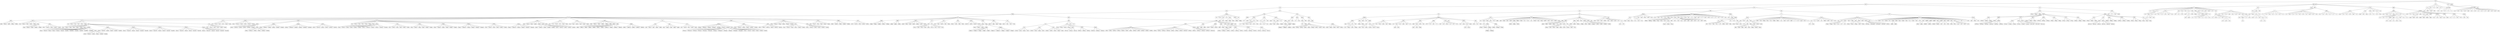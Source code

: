 graph {
	node [shape=box]
	root -- grey
	grey -- CH
	CH -- CTX
	CTX -- CTXpl
	CTXpl -- Isocortex
	Isocortex -- FRP
	FRP -- FRP1
	FRP -- "FRP2/3"
	FRP -- FRP5
	FRP -- FRP6a
	FRP -- FRP6b
	Isocortex -- MO
	MO -- MO1
	MO -- "MO2/3"
	MO -- MO5
	MO -- MO6a
	MO -- MO6b
	MO -- MOp
	MOp -- MOp1
	MOp -- "MOp2/3"
	MOp -- MOp5
	MOp -- MOp6a
	MOp -- MOp6b
	MO -- MOs
	MOs -- MOs1
	MOs -- "MOs2/3"
	MOs -- MOs5
	MOs -- MOs6a
	MOs -- MOs6b
	Isocortex -- SS
	SS -- SS1
	SS -- "SS2/3"
	SS -- SS4
	SS -- SS5
	SS -- SS6a
	SS -- SS6b
	SS -- SSp
	SSp -- SSp1
	SSp -- "SSp2/3"
	SSp -- SSp4
	SSp -- SSp5
	SSp -- SSp6a
	SSp -- SSp6b
	SSp -- "SSp-n"
	"SSp-n" -- "SSp-n1"
	"SSp-n" -- "SSp-n2/3"
	"SSp-n" -- "SSp-n4"
	"SSp-n" -- "SSp-n5"
	"SSp-n" -- "SSp-n6a"
	"SSp-n" -- "SSp-n6b"
	SSp -- "SSp-bfd"
	"SSp-bfd" -- "SSp-bfd1"
	"SSp-bfd" -- "SSp-bfd2/3"
	"SSp-bfd" -- "SSp-bfd4"
	"SSp-bfd" -- "SSp-bfd5"
	"SSp-bfd" -- "SSp-bfd6a"
	"SSp-bfd" -- "SSp-bfd6b"
	"SSp-bfd" -- VISrll
	VISrll -- VISrll1
	VISrll -- "VISrll2/3"
	VISrll -- VISrll4
	VISrll -- VISrll5
	VISrll -- VISrll6a
	VISrll -- VISrll6b
	SSp -- "SSp-ll"
	"SSp-ll" -- "SSp-ll1"
	"SSp-ll" -- "SSp-ll2/3"
	"SSp-ll" -- "SSp-ll4"
	"SSp-ll" -- "SSp-ll5"
	"SSp-ll" -- "SSp-ll6a"
	"SSp-ll" -- "SSp-ll6b"
	SSp -- "SSp-m"
	"SSp-m" -- "SSp-m1"
	"SSp-m" -- "SSp-m2/3"
	"SSp-m" -- "SSp-m4"
	"SSp-m" -- "SSp-m5"
	"SSp-m" -- "SSp-m6a"
	"SSp-m" -- "SSp-m6b"
	SSp -- "SSp-ul"
	"SSp-ul" -- "SSp-ul1"
	"SSp-ul" -- "SSp-ul2/3"
	"SSp-ul" -- "SSp-ul4"
	"SSp-ul" -- "SSp-ul5"
	"SSp-ul" -- "SSp-ul6a"
	"SSp-ul" -- "SSp-ul6b"
	SSp -- "SSp-tr"
	"SSp-tr" -- "SSp-tr1"
	"SSp-tr" -- "SSp-tr2/3"
	"SSp-tr" -- "SSp-tr4"
	"SSp-tr" -- "SSp-tr5"
	"SSp-tr" -- "SSp-tr6a"
	"SSp-tr" -- "SSp-tr6b"
	SSp -- "SSp-un"
	"SSp-un" -- "SSp-un1"
	"SSp-un" -- "SSp-un2/3"
	"SSp-un" -- "SSp-un4"
	"SSp-un" -- "SSp-un5"
	"SSp-un" -- "SSp-un6a"
	"SSp-un" -- "SSp-un6b"
	SS -- SSs
	SSs -- SSs1
	SSs -- "SSs2/3"
	SSs -- SSs4
	SSs -- SSs5
	SSs -- SSs6a
	SSs -- SSs6b
	Isocortex -- GU
	GU -- GU1
	GU -- "GU2/3"
	GU -- GU4
	GU -- GU5
	GU -- GU6a
	GU -- GU6b
	Isocortex -- VISC
	VISC -- VISC1
	VISC -- "VISC2/3"
	VISC -- VISC4
	VISC -- VISC5
	VISC -- VISC6a
	VISC -- VISC6b
	Isocortex -- AUD
	AUD -- AUDd
	AUDd -- AUDd1
	AUDd -- "AUDd2/3"
	AUDd -- AUDd4
	AUDd -- AUDd5
	AUDd -- AUDd6a
	AUDd -- AUDd6b
	AUDd -- VISlla
	VISlla -- VISlla1
	VISlla -- "VISlla2/3"
	VISlla -- VISlla4
	VISlla -- VISlla5
	VISlla -- VISlla6a
	VISlla -- VISlla6b
	AUD -- AUDp
	AUDp -- AUDp1
	AUDp -- "AUDp2/3"
	AUDp -- AUDp4
	AUDp -- AUDp5
	AUDp -- AUDp6a
	AUDp -- AUDp6b
	AUD -- AUDpo
	AUDpo -- AUDpo1
	AUDpo -- "AUDpo2/3"
	AUDpo -- AUDpo4
	AUDpo -- AUDpo5
	AUDpo -- AUDpo6a
	AUDpo -- AUDpo6b
	AUD -- AUDv
	AUDv -- AUDv1
	AUDv -- "AUDv2/3"
	AUDv -- AUDv4
	AUDv -- AUDv5
	AUDv -- AUDv6a
	AUDv -- AUDv6b
	Isocortex -- VIS
	VIS -- VIS1
	VIS -- "VIS2/3"
	VIS -- VIS4
	VIS -- VIS5
	VIS -- VIS6a
	VIS -- VIS6b
	VIS -- VISal
	VISal -- VISal1
	VISal -- "VISal2/3"
	VISal -- VISal4
	VISal -- VISal5
	VISal -- VISal6a
	VISal -- VISal6b
	VIS -- VISam
	VISam -- VISam1
	VISam -- "VISam2/3"
	VISam -- VISam4
	VISam -- VISam5
	VISam -- VISam6a
	VISam -- VISam6b
	VIS -- VISl
	VISl -- VISl1
	VISl -- "VISl2/3"
	VISl -- VISl4
	VISl -- VISl5
	VISl -- VISl6a
	VISl -- VISl6b
	VIS -- VISp
	VISp -- VISp1
	VISp -- "VISp2/3"
	VISp -- VISp4
	VISp -- VISp5
	VISp -- VISp6a
	VISp -- VISp6b
	VIS -- VISpl
	VISpl -- VISpl1
	VISpl -- "VISpl2/3"
	VISpl -- VISpl4
	VISpl -- VISpl5
	VISpl -- VISpl6a
	VISpl -- VISpl6b
	VIS -- VISpm
	VISpm -- VISpm1
	VISpm -- "VISpm2/3"
	VISpm -- VISpm4
	VISpm -- VISpm5
	VISpm -- VISpm6a
	VISpm -- VISpm6b
	VIS -- VISli
	VISli -- VISli1
	VISli -- "VISli2/3"
	VISli -- VISli4
	VISli -- VISli5
	VISli -- VISli6a
	VISli -- VISli6b
	VIS -- VISpor
	VISpor -- VISpor1
	VISpor -- "VISpor2/3"
	VISpor -- VISpor4
	VISpor -- VISpor5
	VISpor -- VISpor6a
	VISpor -- VISpor6b
	Isocortex -- ACA
	ACA -- ACA1
	ACA -- "ACA2/3"
	ACA -- ACA5
	ACA -- ACA6a
	ACA -- ACA6b
	ACA -- ACAd
	ACAd -- ACAd1
	ACAd -- "ACAd2/3"
	ACAd -- ACAd5
	ACAd -- ACAd6a
	ACAd -- ACAd6b
	ACA -- ACAv
	ACAv -- ACAv1
	ACAv -- "ACAv2/3"
	ACAv -- ACAv5
	ACAv -- ACAv6a
	ACAv -- ACAv6b
	Isocortex -- PL
	PL -- PL1
	PL -- PL2
	PL -- "PL2/3"
	PL -- PL5
	PL -- PL6a
	PL -- PL6b
	Isocortex -- ILA
	ILA -- ILA1
	ILA -- ILA2
	ILA -- "ILA2/3"
	ILA -- ILA5
	ILA -- ILA6a
	ILA -- ILA6b
	Isocortex -- ORB
	ORB -- ORB1
	ORB -- "ORB2/3"
	ORB -- ORB5
	ORB -- ORB6a
	ORB -- ORB6b
	ORB -- ORBl
	ORBl -- ORBl1
	ORBl -- "ORBl2/3"
	ORBl -- ORBl5
	ORBl -- ORBl6a
	ORBl -- ORBl6b
	ORB -- ORBm
	ORBm -- ORBm1
	ORBm -- ORBm2
	ORBm -- "ORBm2/3"
	ORBm -- ORBm5
	ORBm -- ORBm6a
	ORBm -- ORBm6b
	ORB -- ORBv
	ORB -- ORBvl
	ORBvl -- ORBvl1
	ORBvl -- "ORBvl2/3"
	ORBvl -- ORBvl5
	ORBvl -- ORBvl6a
	ORBvl -- ORBvl6b
	Isocortex -- AI
	AI -- AId
	AId -- AId1
	AId -- "AId2/3"
	AId -- AId5
	AId -- AId6a
	AId -- AId6b
	AI -- AIp
	AIp -- AIp1
	AIp -- "AIp2/3"
	AIp -- AIp5
	AIp -- AIp6a
	AIp -- AIp6b
	AI -- AIv
	AIv -- AIv1
	AIv -- "AIv2/3"
	AIv -- AIv5
	AIv -- AIv6a
	AIv -- AIv6b
	Isocortex -- RSP
	RSP -- RSPagl
	RSPagl -- RSPagl1
	RSPagl -- "RSPagl2/3"
	RSPagl -- RSPagl5
	RSPagl -- RSPagl6a
	RSPagl -- RSPagl6b
	RSPagl -- VISmma
	VISmma -- VISmma1
	VISmma -- "VISmma2/3"
	VISmma -- VISmma4
	VISmma -- VISmma5
	VISmma -- VISmma6a
	VISmma -- VISmma6b
	RSPagl -- VISmmp
	VISmmp -- VISmmp1
	VISmmp -- "VISmmp2/3"
	VISmmp -- VISmmp4
	VISmmp -- VISmmp5
	VISmmp -- VISmmp6a
	VISmmp -- VISmmp6b
	RSPagl -- VISm
	VISm -- VISm1
	VISm -- "VISm2/3"
	VISm -- VISm4
	VISm -- VISm5
	VISm -- VISm6a
	VISm -- VISm6b
	RSP -- RSPd
	RSPd -- RSPd1
	RSPd -- "RSPd2/3"
	RSPd -- RSPd4
	RSPd -- RSPd5
	RSPd -- RSPd6a
	RSPd -- RSPd6b
	RSP -- RSPv
	RSPv -- RSPv1
	RSPv -- RSPv2
	RSPv -- "RSPv2/3"
	RSPv -- RSPv5
	RSPv -- RSPv6a
	RSPv -- RSPv6b
	Isocortex -- PTLp
	PTLp -- PTLp1
	PTLp -- "PTLp2/3"
	PTLp -- PTLp4
	PTLp -- PTLp5
	PTLp -- PTLp6a
	PTLp -- PTLp6b
	PTLp -- VISa
	VISa -- VISa1
	VISa -- "VISa2/3"
	VISa -- VISa4
	VISa -- VISa5
	VISa -- VISa6a
	VISa -- VISa6b
	PTLp -- VISrl
	VISrl -- VISrl1
	VISrl -- "VISrl2/3"
	VISrl -- VISrl4
	VISrl -- VISrl5
	VISrl -- VISrl6a
	VISrl -- VISrl6b
	Isocortex -- TEa
	TEa -- TEa1
	TEa -- "TEa2/3"
	TEa -- TEa4
	TEa -- TEa5
	TEa -- TEa6a
	TEa -- TEa6b
	Isocortex -- PERI
	PERI -- PERI1
	PERI -- "PERI2/3"
	PERI -- PERI5
	PERI -- PERI6a
	PERI -- PERI6b
	Isocortex -- ECT
	ECT -- ECT1
	ECT -- "ECT2/3"
	ECT -- ECT5
	ECT -- ECT6a
	ECT -- ECT6b
	CTXpl -- OLF
	OLF -- MOB
	MOB -- MOBgl
	MOB -- MOBgr
	MOB -- MOBipl
	MOB -- MOBmi
	MOB -- MOBopl
	OLF -- AOB
	AOB -- AOBgl
	AOB -- AOBgr
	AOB -- AOBmi
	OLF -- AON
	AON -- AONd
	AON -- AONe
	AON -- AONl
	AON -- AONm
	AON -- AONpv
	AON -- AON1
	AON -- AON2
	OLF -- TT
	TT -- TTd
	TTd -- "TTd1-4"
	TTd -- TTd1
	TTd -- TTd2
	TTd -- TTd3
	TTd -- TTd4
	TT -- TTv
	TTv -- "TTv1-3"
	TTv -- TTv1
	TTv -- TTv2
	TTv -- TTv3
	OLF -- DP
	DP -- DP1
	DP -- DP2
	DP -- "DP2/3"
	DP -- DP5
	DP -- DP6a
	OLF -- PIR
	PIR -- "PIR1-3"
	PIR -- PIR1
	PIR -- PIR2
	PIR -- PIR3
	OLF -- NLOT
	NLOT -- "NLOT1-3"
	NLOT -- NLOT1
	NLOT -- NLOT2
	NLOT -- NLOT3
	OLF -- COA
	COA -- COAa
	COAa -- COAa1
	COAa -- COAa2
	COAa -- COAa3
	COA -- COAp
	COAp -- COApl
	COApl -- "COApl1-2"
	COApl -- "COApl1-3"
	COApl -- COApl1
	COApl -- COApl2
	COApl -- COApl3
	COAp -- COApm
	COApm -- "COApm1-2"
	COApm -- "COApm1-3"
	COApm -- COApm1
	COApm -- COApm2
	COApm -- COApm3
	OLF -- PAA
	PAA -- "PAA1-3"
	PAA -- PAA1
	PAA -- PAA2
	PAA -- PAA3
	OLF -- TR
	TR -- "TR1-3"
	TR -- TR1
	TR -- TR2
	TR -- TR3
	CTXpl -- HPF
	HPF -- HIP
	HIP -- CA
	CA -- CA1
	CA1 -- CA1slm
	CA1 -- CA1so
	CA1 -- CA1sp
	CA1 -- CA1sr
	CA -- CA2
	CA2 -- CA2slm
	CA2 -- CA2so
	CA2 -- CA2sp
	CA2 -- CA2sr
	CA -- CA3
	CA3 -- CA3slm
	CA3 -- CA3slu
	CA3 -- CA3so
	CA3 -- CA3sp
	CA3 -- CA3sr
	HIP -- DG
	DG -- "DG-mo"
	DG -- "DG-po"
	DG -- "DG-sg"
	DG -- "DG-sgz"
	DG -- DGcr
	DGcr -- "DGcr-mo"
	DGcr -- "DGcr-po"
	DGcr -- "DGcr-sg"
	DG -- DGlb
	DGlb -- "DGlb-mo"
	DGlb -- "DGlb-po"
	DGlb -- "DGlb-sg"
	DG -- DGmb
	DGmb -- "DGmb-mo"
	DGmb -- "DGmb-po"
	DGmb -- "DGmb-sg"
	HIP -- FC
	HIP -- IG
	HPF -- RHP
	RHP -- ENT
	ENT -- ENTl
	ENTl -- ENTl1
	ENTl -- ENTl2
	ENTl -- "ENTl2/3"
	ENTl -- ENTl2a
	ENTl -- ENTl2b
	ENTl -- ENTl3
	ENTl -- ENTl4
	ENTl -- "ENTl4/5"
	ENTl -- ENTl5
	ENTl -- "ENTl5/6"
	ENTl -- ENTl6a
	ENTl -- ENTl6b
	ENT -- ENTm
	ENTm -- ENTm1
	ENTm -- ENTm2
	ENTm -- ENTm2a
	ENTm -- ENTm2b
	ENTm -- ENTm3
	ENTm -- ENTm4
	ENTm -- ENTm5
	ENTm -- "ENTm5/6"
	ENTm -- ENTm6
	ENT -- ENTmv
	ENTmv -- ENTmv1
	ENTmv -- ENTmv2
	ENTmv -- ENTmv3
	ENTmv -- ENTmv4
	ENTmv -- "ENTmv5/6"
	RHP -- PAR
	PAR -- PAR1
	PAR -- PAR2
	PAR -- PAR3
	RHP -- POST
	POST -- POST1
	POST -- POST2
	POST -- POST3
	RHP -- PRE
	PRE -- PRE1
	PRE -- PRE2
	PRE -- PRE3
	RHP -- SUB
	SUB -- SUBd
	SUBd -- "SUBd-m"
	SUBd -- "SUBd-sp"
	SUBd -- "SUBd-sr"
	SUB -- SUBv
	SUBv -- "SUBv-m"
	SUBv -- "SUBv-sp"
	SUBv -- "SUBv-sr"
	RHP -- ProS
	ProS -- ProSd
	ProSd -- "ProSd-m"
	ProSd -- "ProSd-sp"
	ProSd -- "ProSd-sr"
	ProS -- ProSv
	ProSv -- "ProSv-m"
	ProSv -- "ProSv-sp"
	ProSv -- "Prosv-sr"
	RHP -- HATA
	RHP -- APr
	CTX -- CTXsp
	CTXsp -- "6b"
	CTXsp -- CLA
	CTXsp -- EP
	EP -- EPd
	EP -- EPv
	CTXsp -- LA
	CTXsp -- BLA
	BLA -- BLAa
	BLA -- BLAp
	BLA -- BLAv
	CTXsp -- BMA
	BMA -- BMAa
	BMA -- BMAp
	CTXsp -- PA
	CH -- CNU
	CNU -- STR
	STR -- STRd
	STRd -- CP
	STR -- STRv
	STRv -- ACB
	STRv -- FS
	STRv -- OT
	OT -- isl
	OT -- islm
	OT -- "OT1-3"
	OT -- OT1
	OT -- OT2
	OT -- OT3
	STRv -- LSS
	STR -- LSX
	LSX -- LS
	LS -- LSc
	LS -- LSr
	LS -- LSv
	LSX -- SF
	LSX -- SH
	STR -- sAMY
	sAMY -- AAA
	sAMY -- BA
	sAMY -- CEA
	CEA -- CEAc
	CEA -- CEAl
	CEA -- CEAm
	sAMY -- IA
	sAMY -- MEA
	MEA -- MEAad
	MEA -- MEAav
	MEA -- MEApd
	MEApd -- "MEApd-a"
	MEApd -- "MEApd-b"
	MEApd -- "MEApd-c"
	MEA -- MEApv
	CNU -- PAL
	PAL -- PALd
	PALd -- GPe
	PALd -- GPi
	PAL -- PALv
	PALv -- SI
	PALv -- MA
	PAL -- PALm
	PALm -- MSC
	MSC -- MS
	MSC -- NDB
	PALm -- TRS
	PAL -- PALc
	PALc -- BST
	BST -- BSTa
	BSTa -- BSTal
	BSTa -- BSTam
	BSTa -- BSTdm
	BSTa -- BSTfu
	BSTa -- BSTju
	BSTa -- BSTmg
	BSTa -- BSTov
	BSTa -- BSTrh
	BSTa -- BSTv
	BST -- BSTp
	BSTp -- BSTd
	BSTp -- BSTpr
	BSTp -- BSTif
	BSTp -- BSTtr
	BSTp -- BSTse
	PALc -- BAC
	grey -- BS
	BS -- IB
	IB -- TH
	TH -- DORsm
	DORsm -- VENT
	VENT -- VAL
	VENT -- VM
	VENT -- VP
	VP -- VPL
	VP -- VPLpc
	VP -- VPM
	VP -- VPMpc
	VENT -- PoT
	DORsm -- SPF
	SPF -- SPFm
	SPF -- SPFp
	DORsm -- SPA
	DORsm -- PP
	DORsm -- GENd
	GENd -- MG
	MG -- MGd
	MG -- MGv
	MG -- MGm
	GENd -- LGd
	LGd -- "LGd-sh"
	LGd -- "LGd-co"
	LGd -- "LGd-ip"
	TH -- DORpm
	DORpm -- LAT
	LAT -- LP
	LAT -- PO
	LAT -- POL
	LAT -- SGN
	LAT -- Eth
	LAT -- REth
	DORpm -- ATN
	ATN -- AV
	ATN -- AM
	AM -- AMd
	AM -- AMv
	ATN -- AD
	ATN -- IAM
	ATN -- IAD
	ATN -- LD
	DORpm -- MED
	MED -- IMD
	MED -- MD
	MD -- MDc
	MD -- MDl
	MD -- MDm
	MED -- SMT
	MED -- PR
	DORpm -- MTN
	MTN -- PVT
	MTN -- PT
	MTN -- RE
	MTN -- Xi
	DORpm -- ILM
	ILM -- RH
	ILM -- CM
	ILM -- PCN
	ILM -- CL
	ILM -- PF
	ILM -- PIL
	DORpm -- RT
	DORpm -- GENv
	GENv -- IGL
	GENv -- IntG
	GENv -- LGv
	LGv -- LGvl
	LGv -- LGvm
	GENv -- SubG
	DORpm -- EPI
	EPI -- MH
	EPI -- LH
	EPI -- PIN
	IB -- HY
	HY -- PVZ
	PVZ -- SO
	PVZ -- ASO
	ASO -- NC
	PVZ -- PVH
	PVH -- PVHm
	PVHm -- PVHam
	PVHm -- PVHmm
	PVHm -- PVHpm
	PVHpm -- PVHpml
	PVHpm -- PVHpmm
	PVH -- PVHp
	PVHp -- PVHap
	PVHp -- PVHmpd
	PVHp -- PVHpv
	PVZ -- PVa
	PVZ -- PVi
	PVZ -- ARH
	HY -- PVR
	PVR -- ADP
	PVR -- AHA
	PVR -- AVP
	PVR -- AVPV
	PVR -- DMH
	DMH -- DMHa
	DMH -- DMHp
	DMH -- DMHv
	PVR -- MEPO
	PVR -- MPO
	PVR -- OV
	PVR -- PD
	PVR -- PS
	PVR -- PSCH
	PVR -- PVp
	PVR -- PVpo
	PVR -- SBPV
	PVR -- SCH
	PVR -- SFO
	PVR -- VMPO
	PVR -- VLPO
	HY -- MEZ
	MEZ -- AHN
	AHN -- AHNa
	AHN -- AHNc
	AHN -- AHNd
	AHN -- AHNp
	MEZ -- MBO
	MBO -- LM
	MBO -- MM
	MM -- MMme
	MM -- MMl
	MM -- MMm
	MM -- MMp
	MM -- MMd
	MBO -- SUM
	SUM -- SUMl
	SUM -- SUMm
	MBO -- TM
	TM -- TMd
	TM -- TMv
	MEZ -- MPN
	MPN -- MPNc
	MPN -- MPNl
	MPN -- MPNm
	MEZ -- PMd
	MEZ -- PMv
	MEZ -- PVHd
	PVHd -- PVHdp
	PVHd -- PVHf
	PVHd -- PVHlp
	PVHd -- PVHmpv
	MEZ -- VMH
	VMH -- VMHa
	VMH -- VMHc
	VMH -- VMHdm
	VMH -- VMHvl
	MEZ -- PH
	HY -- LZ
	LZ -- LHA
	LZ -- LPO
	LZ -- PST
	LZ -- PSTN
	LZ -- PeF
	LZ -- RCH
	LZ -- STN
	LZ -- TU
	LZ -- ZI
	ZI -- A13
	ZI -- FF
	HY -- ME
	BS -- MB
	MB -- MBsen
	MBsen -- SCs
	SCs -- SCop
	SCs -- SCsg
	SCs -- SCzo
	MBsen -- IC
	IC -- ICc
	IC -- ICd
	IC -- ICe
	MBsen -- NB
	MBsen -- SAG
	MBsen -- PBG
	MBsen -- MEV
	MBsen -- SCO
	MB -- MBmot
	MBmot -- SNr
	MBmot -- VTA
	MBmot -- PN
	MBmot -- RR
	MBmot -- MRN
	MRN -- MRNm
	MRN -- MRNmg
	MRN -- MRNp
	MBmot -- SCm
	SCm -- SCdg
	SCm -- SCdw
	SCm -- SCiw
	SCm -- SCig
	SCig -- "SCig-a"
	SCig -- "SCig-b"
	SCig -- "SCig-c"
	MBmot -- PAG
	PAG -- PRC
	PAG -- INC
	PAG -- ND
	PAG -- Su3
	MBmot -- PRT
	PRT -- APN
	PRT -- MPT
	PRT -- NOT
	PRT -- NPC
	PRT -- OP
	PRT -- PPT
	PRT -- RPF
	MBmot -- InCo
	MBmot -- CUN
	MBmot -- RN
	MBmot -- III
	MBmot -- MA3
	MBmot -- EW
	MBmot -- IV
	MBmot -- Pa4
	MBmot -- VTN
	MBmot -- AT
	MBmot -- LT
	MBmot -- DT
	MBmot -- MT
	MBmot -- SNl
	MB -- MBsta
	MBsta -- SNc
	MBsta -- PPN
	MBsta -- RAmb
	RAmb -- IF
	RAmb -- IPN
	IPN -- IPR
	IPN -- IPC
	IPN -- IPA
	IPN -- IPL
	IPN -- IPI
	IPN -- IPDM
	IPN -- IPDL
	IPN -- IPRL
	RAmb -- RL
	RAmb -- CLI
	RAmb -- DR
	BS -- HB
	HB -- P
	P -- "P-sen"
	"P-sen" -- NLL
	NLL -- NLLd
	NLL -- NLLh
	NLL -- NLLv
	"P-sen" -- PSV
	"P-sen" -- PB
	PB -- KF
	PB -- PBl
	PBl -- PBlc
	PBl -- PBld
	PBl -- PBle
	PBl -- PBls
	PBl -- PBlv
	PB -- PBm
	PBm -- PBme
	PBm -- PBmm
	PBm -- PBmv
	"P-sen" -- SOC
	SOC -- POR
	SOC -- SOCm
	SOC -- SOCl
	P -- "P-mot"
	"P-mot" -- B
	"P-mot" -- DTN
	"P-mot" -- LTN
	"P-mot" -- PDTg
	"P-mot" -- PCG
	"P-mot" -- PG
	"P-mot" -- PRNc
	"P-mot" -- PRNv
	"P-mot" -- SG
	"P-mot" -- SSN
	"P-mot" -- SUT
	"P-mot" -- TRN
	"P-mot" -- V
	"P-mot" -- P5
	"P-mot" -- Acs5
	"P-mot" -- PC5
	"P-mot" -- I5
	P -- "P-sat"
	"P-sat" -- CS
	CS -- CSl
	CS -- CSm
	"P-sat" -- LC
	"P-sat" -- LDT
	"P-sat" -- NI
	"P-sat" -- PRNr
	"P-sat" -- RPO
	"P-sat" -- SLC
	"P-sat" -- SLD
	HB -- MY
	MY -- "MY-sen"
	"MY-sen" -- AP
	"MY-sen" -- CN
	CN -- CNlam
	CN -- CNspg
	CN -- DCO
	CN -- VCO
	"MY-sen" -- DCN
	DCN -- CU
	DCN -- GR
	"MY-sen" -- ECU
	"MY-sen" -- NTB
	"MY-sen" -- NTS
	NTS -- NTSce
	NTS -- NTSco
	NTS -- NTSge
	NTS -- NTSl
	NTS -- NTSm
	"MY-sen" -- SPVC
	"MY-sen" -- SPVI
	"MY-sen" -- SPVO
	SPVO -- SPVOcdm
	SPVO -- SPVOmdmd
	SPVO -- SPVOmdmv
	SPVO -- SPVOrdm
	SPVO -- SPVOvl
	"MY-sen" -- Pa5
	"MY-sen" -- z
	MY -- "MY-mot"
	"MY-mot" -- VI
	"MY-mot" -- ACVI
	"MY-mot" -- VII
	"MY-mot" -- ACVII
	"MY-mot" -- EV
	"MY-mot" -- AMB
	AMB -- AMBd
	AMB -- AMBv
	"MY-mot" -- DMX
	"MY-mot" -- ECO
	"MY-mot" -- GRN
	"MY-mot" -- ICB
	"MY-mot" -- IO
	"MY-mot" -- IRN
	"MY-mot" -- ISN
	"MY-mot" -- LIN
	"MY-mot" -- LRN
	LRN -- LRNm
	LRN -- LRNp
	"MY-mot" -- MARN
	"MY-mot" -- MDRN
	MDRN -- MDRNd
	MDRN -- MDRNv
	"MY-mot" -- PARN
	"MY-mot" -- PAS
	"MY-mot" -- PGRN
	PGRN -- PGRNd
	PGRN -- PGRNl
	"MY-mot" -- PHY
	PHY -- NIS
	PHY -- NR
	PHY -- PRP
	"MY-mot" -- PMR
	"MY-mot" -- PPY
	PPY -- PPYd
	PPY -- PPYs
	"MY-mot" -- VNC
	VNC -- LAV
	VNC -- MV
	VNC -- SPIV
	VNC -- SUV
	"MY-mot" -- x
	"MY-mot" -- XII
	"MY-mot" -- y
	"MY-mot" -- INV
	MY -- "MY-sat"
	"MY-sat" -- RM
	"MY-sat" -- RPA
	"MY-sat" -- RO
	grey -- CB
	CB -- CBX
	CBX -- CBXmo
	CBX -- CBXpu
	CBX -- CBXgr
	CBX -- VERM
	VERM -- LING
	LING -- LINGmo
	LING -- LINGpu
	LING -- LINGgr
	VERM -- CENT
	CENT -- CENT2
	CENT2 -- CENT2mo
	CENT2 -- CENT2pu
	CENT2 -- CENT2gr
	CENT -- CENT3
	CENT3 -- CENT3mo
	CENT3 -- CENT3pu
	CENT3 -- CENT3gr
	VERM -- CUL
	CUL -- CUL4
	CUL4 -- CUL4mo
	CUL4 -- CUL4pu
	CUL4 -- CUL4gr
	CUL -- CUL5
	CUL5 -- CUL5mo
	CUL5 -- CUL5pu
	CUL5 -- CUL5gr
	CUL -- "CUL4, 5"
	"CUL4, 5" -- "CUL4, 5mo"
	"CUL4, 5" -- "CUL4, 5pu"
	"CUL4, 5" -- "CUL4, 5gr"
	VERM -- DEC
	DEC -- DECmo
	DEC -- DECpu
	DEC -- DECgr
	VERM -- FOTU
	FOTU -- FOTUmo
	FOTU -- FOTUpu
	FOTU -- FOTUgr
	VERM -- PYR
	PYR -- PYRmo
	PYR -- PYRpu
	PYR -- PYRgr
	VERM -- UVU
	UVU -- UVUmo
	UVU -- UVUpu
	UVU -- UVUgr
	VERM -- NOD
	NOD -- NODmo
	NOD -- NODpu
	NOD -- NODgr
	CBX -- HEM
	HEM -- SIM
	SIM -- SIMmo
	SIM -- SIMpu
	SIM -- SIMgr
	HEM -- AN
	AN -- ANcr1
	ANcr1 -- ANcr1mo
	ANcr1 -- ANcr1pu
	ANcr1 -- ANcr1gr
	AN -- ANcr2
	ANcr2 -- ANcr2mo
	ANcr2 -- ANcr2pu
	ANcr2 -- ANcr2gr
	HEM -- PRM
	PRM -- PRMmo
	PRM -- PRMpu
	PRM -- PRMgr
	HEM -- COPY
	COPY -- COPYmo
	COPY -- COPYpu
	COPY -- COPYgr
	HEM -- PFL
	PFL -- PFLmo
	PFL -- PFLpu
	PFL -- PFLgr
	HEM -- FL
	FL -- FLmo
	FL -- FLpu
	FL -- FLgr
	CB -- CBN
	CBN -- FN
	CBN -- IP
	CBN -- DN
	CBN -- VeCB
	root -- "fiber tracts"
	"fiber tracts" -- cm
	cm -- tn
	cm -- von
	cm -- In
	In -- onl
	In -- lotg
	lotg -- lot
	lotg -- lotd
	lotg -- aolt
	In -- aco
	cm -- IIn
	IIn -- aot
	IIn -- bsc
	IIn -- csc
	IIn -- och
	IIn -- opt
	IIn -- ttp
	cm -- IIIn
	IIIn -- mlf
	IIIn -- pc
	cm -- IVn
	IVn -- IVd
	cm -- VIn
	cm -- Vn
	Vn -- moV
	Vn -- sV
	sV -- mtV
	sV -- sptV
	cm -- VIIn
	VIIn -- iVIIn
	VIIn -- gVIIn
	cm -- VIIIn
	VIIIn -- cvb
	VIIIn -- vVIIIn
	VIIIn -- cVIIIn
	cVIIIn -- tb
	cVIIIn -- ias
	cVIIIn -- das
	cVIIIn -- ll
	cVIIIn -- cic
	cVIIIn -- bic
	cm -- IXn
	cm -- Xn
	Xn -- ts
	cm -- XIn
	cm -- XIIn
	cm -- vrt
	cm -- drt
	drt -- cett
	cett -- dl
	cett -- dcm
	cett -- vc
	cett -- fpr
	cett -- dc
	dc -- cuf
	dc -- grf
	dc -- iaf
	cett -- ml
	cm -- sst
	sst -- sttl
	sst -- sttv
	sst -- scrt
	sst -- sop
	sst -- srp
	sst -- svp
	sst -- stp
	sst -- shp
	sst -- step
	step -- hht
	"fiber tracts" -- cbf
	cbf -- cbc
	cbf -- cbp
	cbp -- scp
	scp -- dscp
	dscp -- sct
	scp -- uf
	scp -- sctv
	cbp -- mcp
	cbp -- icp
	icp -- sctd
	icp -- cct
	icp -- jrb
	icp -- bct
	bct -- oct
	bct -- rct
	cbp -- tct
	cbf -- arb
	"fiber tracts" -- scwm
	"fiber tracts" -- lfbs
	lfbs -- cc
	cc -- fa
	fa -- ec
	cc -- ee
	cc -- ccg
	cc -- fp
	cc -- ccr
	cc -- ccb
	cc -- ccs
	lfbs -- cst
	cst -- int
	cst -- cpd
	cst -- cte
	cst -- crt
	cst -- cpt
	cst -- cbt
	cst -- py
	cst -- pyd
	cst -- cstc
	cst -- cstu
	lfbs -- lfbst
	lfbst -- em
	lfbst -- im
	lfbst -- mtc
	lfbst -- tp
	lfbst -- or
	lfbst -- ar
	"fiber tracts" -- eps
	eps -- epsc
	epsc -- pap
	epsc -- nst
	epsc -- ntt
	epsc -- ptf
	epsc -- snp
	epsc -- stf
	eps -- tsp
	tsp -- tspd
	tsp -- dtd
	tsp -- tspc
	eps -- rust
	rust -- vtd
	rust -- rrt
	eps -- ctb
	eps -- rst
	rst -- rstl
	rst -- rstm
	eps -- vsp
	"fiber tracts" -- mfbs
	mfbs -- mfbc
	mfbc -- amc
	mfbc -- apd
	mfbc -- act
	mfbc -- cing
	mfbc -- fxs
	fxs -- alv
	fxs -- df
	fxs -- fi
	fxs -- fxprg
	fxprg -- db
	fxs -- fxpo
	fxpo -- mct
	fxpo -- fx
	fxs -- hc
	hc -- dhc
	hc -- vhc
	fxs -- per
	fxs -- ab
	mfbc -- lab
	mfbc -- st
	st -- stc
	mfbs -- mfsbshy
	mfsbshy -- mfb
	mfsbshy -- vlt
	mfsbshy -- poc
	mfsbshy -- sup
	sup -- supa
	sup -- supd
	sup -- supv
	mfsbshy -- pmx
	mfsbshy -- smd
	mfsbshy -- php
	php -- phpd
	php -- phpl
	php -- phpm
	php -- phpv
	mfsbshy -- pvbh
	mfsbshy -- mfbsma
	mfbsma -- pm
	mfbsma -- mtt
	mfbsma -- mtg
	mfbsma -- mp
	mfsbshy -- mfbst
	mfbst -- pvbt
	mfsbshy -- mfbse
	mfbse -- sm
	mfbse -- fr
	mfbse -- hbc
	mfbse -- PIS
	mfsbshy -- mfbsm
	mfbsm -- dlf
	mfbsm -- dtt
	root -- VS
	VS -- VL
	VL -- RC
	VL -- SEZ
	VL -- chpl
	VL -- chfl
	VS -- IVF
	VS -- V3
	VS -- AQ
	VS -- V4
	V4 -- V4r
	VS -- c
	root -- grv
	grv -- "grv of CTX"
	"grv of CTX" -- eg
	"grv of CTX" -- hf
	"grv of CTX" -- rf
	"grv of CTX" -- ri
	grv -- "grv of CBX"
	"grv of CBX" -- pce
	"grv of CBX" -- pcf
	"grv of CBX" -- pri
	"grv of CBX" -- psf
	"grv of CBX" -- ppf
	"grv of CBX" -- sec
	"grv of CBX" -- plf
	"grv of CBX" -- nf
	"grv of CBX" -- sif
	"grv of CBX" -- icf
	"grv of CBX" -- apf
	"grv of CBX" -- ipf
	"grv of CBX" -- pms
	"grv of CBX" -- pfs
	grv -- IPF
	root -- retina
}
